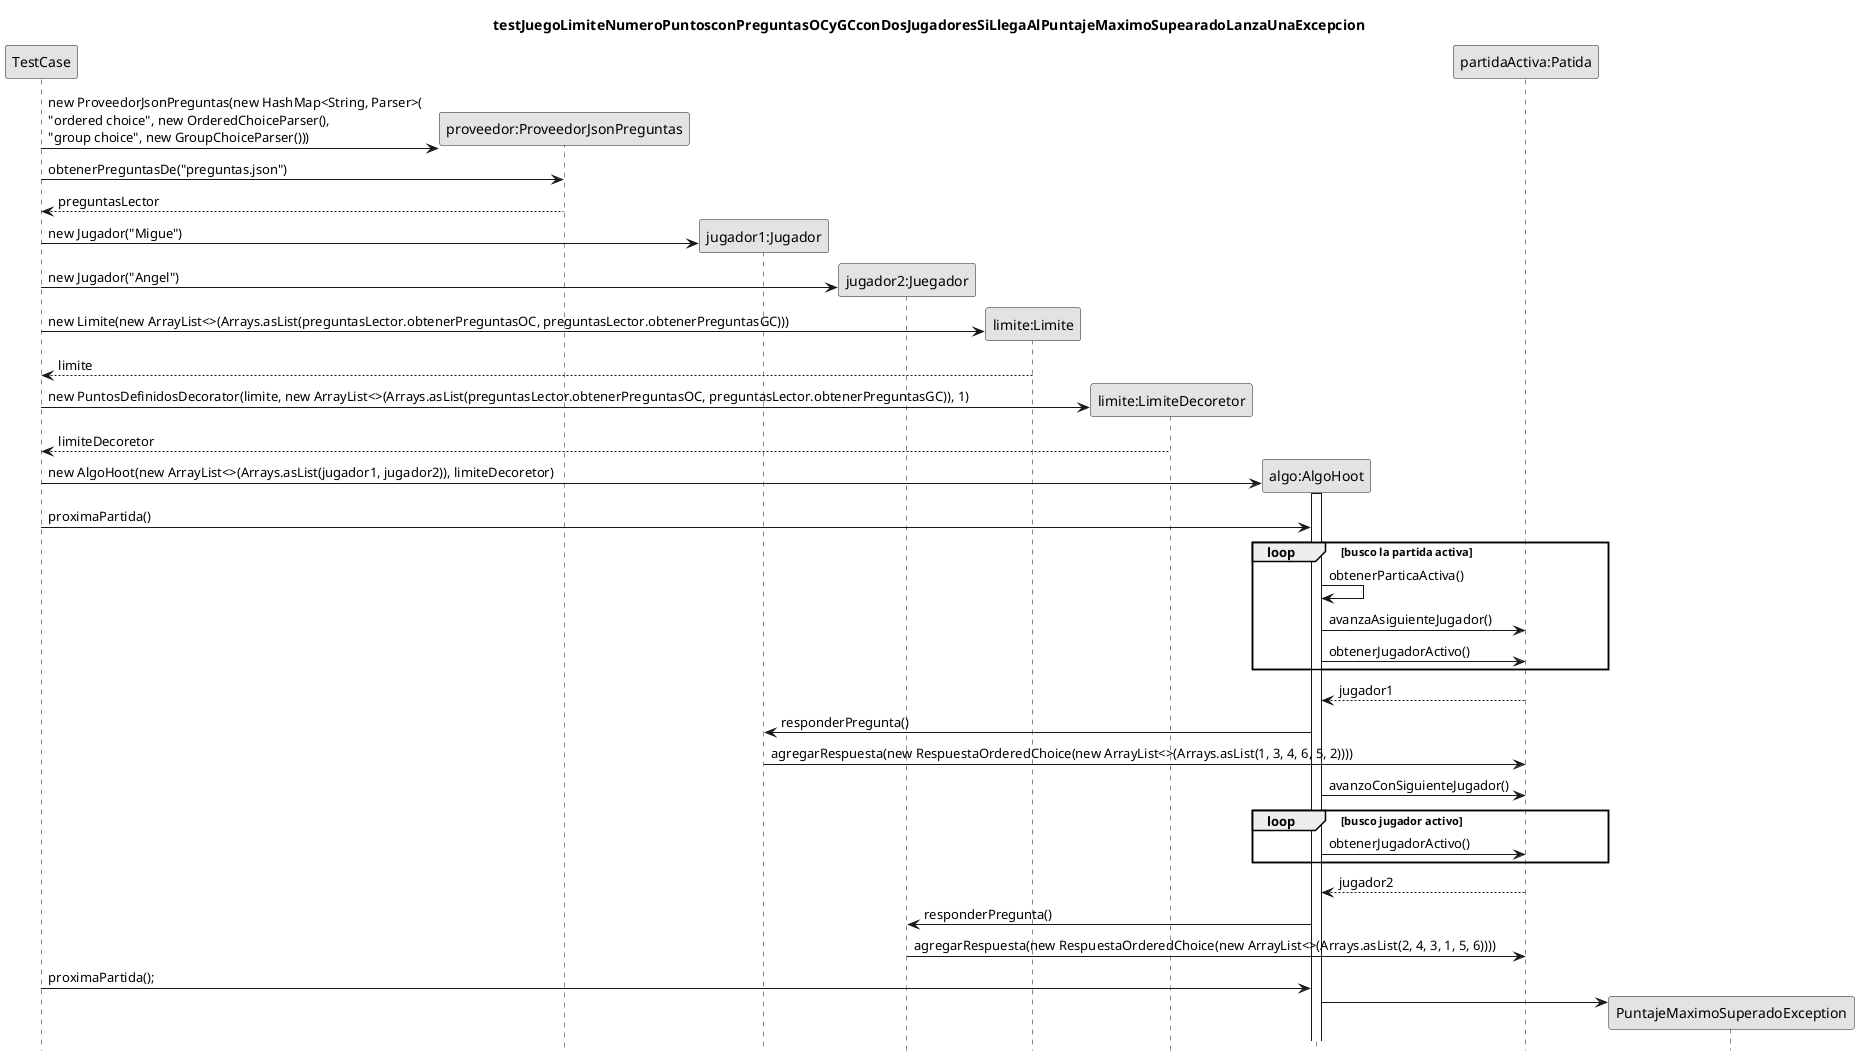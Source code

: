 @startuml
title testJuegoLimiteNumeroPuntosconPreguntasOCyGCconDosJugadoresSiLlegaAlPuntajeMaximoSupearadoLanzaUnaExcepcion
skinparam monochrome true
hide footbox
participant TestCase
participant "proveedor:ProveedorJsonPreguntas" as proveedor
participant "jugador1:Jugador" as jugador1
participant "jugador2:Juegador" as jugador2
participant "limite:Limite" as limite
participant "limite:LimiteDecoretor" as limiteDecoretor
participant "algo:AlgoHoot" as algoHoot
create proveedor
TestCase -> proveedor:new ProveedorJsonPreguntas(new HashMap<String, Parser>(\n"ordered choice", new OrderedChoiceParser(),\n"group choice", new GroupChoiceParser()))
TestCase -> proveedor: obtenerPreguntasDe("preguntas.json")
proveedor --> TestCase: preguntasLector
create jugador1
TestCase -> jugador1 : new Jugador("Migue")
create jugador2
TestCase -> jugador2 : new Jugador("Angel")
create limite
TestCase -> limite : new Limite(new ArrayList<>(Arrays.asList(preguntasLector.obtenerPreguntasOC, preguntasLector.obtenerPreguntasGC)))
limite --> TestCase:limite
create limiteDecoretor
TestCase -> limiteDecoretor : new PuntosDefinidosDecorator(limite, new ArrayList<>(Arrays.asList(preguntasLector.obtenerPreguntasOC, preguntasLector.obtenerPreguntasGC)), 1)
limiteDecoretor --> TestCase : limiteDecoretor
create algoHoot
TestCase -> algoHoot : new AlgoHoot(new ArrayList<>(Arrays.asList(jugador1, jugador2)), limiteDecoretor)
activate algoHoot
TestCase -> algoHoot: proximaPartida()
loop busco la partida activa
algoHoot -> algoHoot:obtenerParticaActiva()
algoHoot -> "partidaActiva:Patida":avanzaAsiguienteJugador()
"partidaActiva:Patida" <- algoHoot:obtenerJugadorActivo()
end
"partidaActiva:Patida" --> algoHoot: jugador1
algoHoot -> jugador1: responderPregunta()
jugador1 -> "partidaActiva:Patida":agregarRespuesta(new RespuestaOrderedChoice(new ArrayList<>(Arrays.asList(1, 3, 4, 6, 5, 2))))
algoHoot ->"partidaActiva:Patida":avanzoConSiguienteJugador()

loop busco jugador activo

algoHoot -> "partidaActiva:Patida":obtenerJugadorActivo()

end
"partidaActiva:Patida" --> algoHoot: jugador2
algoHoot -> jugador2: responderPregunta()
jugador2 -> "partidaActiva:Patida":agregarRespuesta(new RespuestaOrderedChoice(new ArrayList<>(Arrays.asList(2, 4, 3, 1, 5, 6))))
TestCase -> algoHoot : proximaPartida();
create "PuntajeMaximoSuperadoException"
algoHoot -> PuntajeMaximoSuperadoException

@endluml